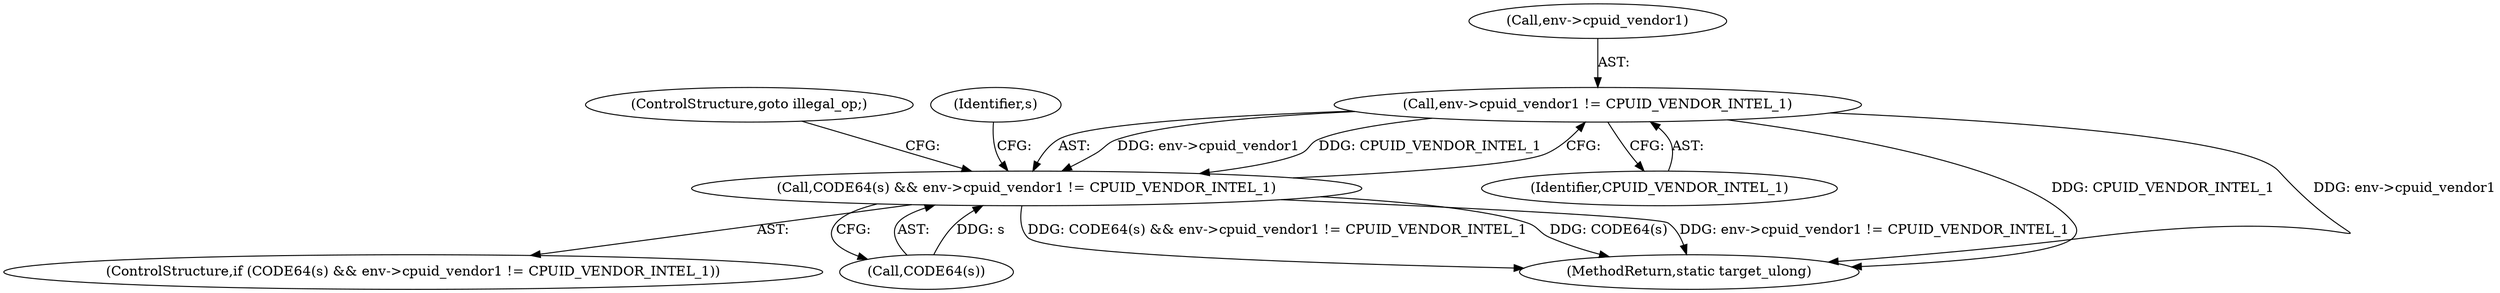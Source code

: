 digraph "0_qemu_30663fd26c0307e414622c7a8607fbc04f92ec14@pointer" {
"1008113" [label="(Call,env->cpuid_vendor1 != CPUID_VENDOR_INTEL_1)"];
"1008110" [label="(Call,CODE64(s) && env->cpuid_vendor1 != CPUID_VENDOR_INTEL_1)"];
"1008109" [label="(ControlStructure,if (CODE64(s) && env->cpuid_vendor1 != CPUID_VENDOR_INTEL_1))"];
"1008111" [label="(Call,CODE64(s))"];
"1008118" [label="(ControlStructure,goto illegal_op;)"];
"1008117" [label="(Identifier,CPUID_VENDOR_INTEL_1)"];
"1011840" [label="(MethodReturn,static target_ulong)"];
"1008110" [label="(Call,CODE64(s) && env->cpuid_vendor1 != CPUID_VENDOR_INTEL_1)"];
"1008114" [label="(Call,env->cpuid_vendor1)"];
"1008122" [label="(Identifier,s)"];
"1008113" [label="(Call,env->cpuid_vendor1 != CPUID_VENDOR_INTEL_1)"];
"1008113" -> "1008110"  [label="AST: "];
"1008113" -> "1008117"  [label="CFG: "];
"1008114" -> "1008113"  [label="AST: "];
"1008117" -> "1008113"  [label="AST: "];
"1008110" -> "1008113"  [label="CFG: "];
"1008113" -> "1011840"  [label="DDG: CPUID_VENDOR_INTEL_1"];
"1008113" -> "1011840"  [label="DDG: env->cpuid_vendor1"];
"1008113" -> "1008110"  [label="DDG: env->cpuid_vendor1"];
"1008113" -> "1008110"  [label="DDG: CPUID_VENDOR_INTEL_1"];
"1008110" -> "1008109"  [label="AST: "];
"1008110" -> "1008111"  [label="CFG: "];
"1008111" -> "1008110"  [label="AST: "];
"1008118" -> "1008110"  [label="CFG: "];
"1008122" -> "1008110"  [label="CFG: "];
"1008110" -> "1011840"  [label="DDG: CODE64(s) && env->cpuid_vendor1 != CPUID_VENDOR_INTEL_1"];
"1008110" -> "1011840"  [label="DDG: CODE64(s)"];
"1008110" -> "1011840"  [label="DDG: env->cpuid_vendor1 != CPUID_VENDOR_INTEL_1"];
"1008111" -> "1008110"  [label="DDG: s"];
}
